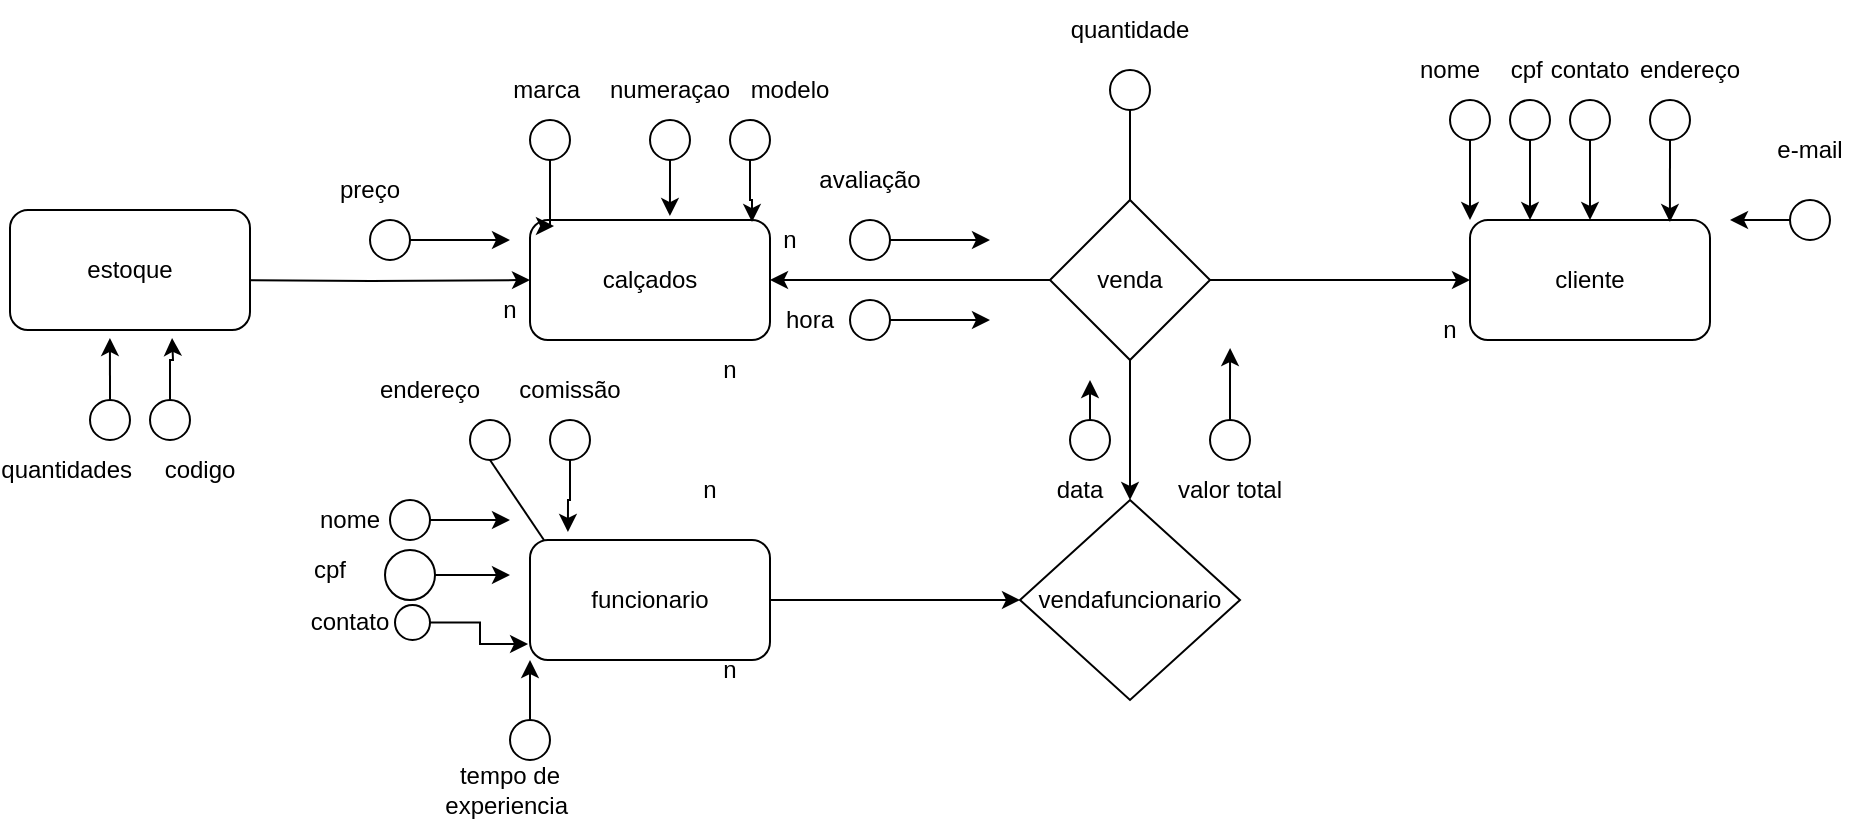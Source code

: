 <mxfile version="24.6.4" type="device">
  <diagram id="R2lEEEUBdFMjLlhIrx00" name="Page-1">
    <mxGraphModel dx="2283" dy="788" grid="1" gridSize="10" guides="1" tooltips="1" connect="1" arrows="1" fold="1" page="1" pageScale="1" pageWidth="850" pageHeight="1100" math="0" shadow="0" extFonts="Permanent Marker^https://fonts.googleapis.com/css?family=Permanent+Marker">
      <root>
        <mxCell id="0" />
        <mxCell id="1" parent="0" />
        <mxCell id="Sk57CoDipUcGn4FF0Fak-1" value="calçados" style="rounded=1;whiteSpace=wrap;html=1;" parent="1" vertex="1">
          <mxGeometry x="120" y="170" width="120" height="60" as="geometry" />
        </mxCell>
        <mxCell id="Sk57CoDipUcGn4FF0Fak-104" style="edgeStyle=orthogonalEdgeStyle;rounded=0;orthogonalLoop=1;jettySize=auto;html=1;entryX=0;entryY=0.5;entryDx=0;entryDy=0;exitX=1;exitY=0.5;exitDx=0;exitDy=0;" parent="1" target="Sk57CoDipUcGn4FF0Fak-1" edge="1">
          <mxGeometry relative="1" as="geometry">
            <mxPoint x="-40" y="200" as="sourcePoint" />
          </mxGeometry>
        </mxCell>
        <mxCell id="Sk57CoDipUcGn4FF0Fak-109" style="edgeStyle=orthogonalEdgeStyle;rounded=0;orthogonalLoop=1;jettySize=auto;html=1;exitX=1;exitY=0.5;exitDx=0;exitDy=0;entryX=0;entryY=0.5;entryDx=0;entryDy=0;" parent="1" source="Sk57CoDipUcGn4FF0Fak-114" target="Sk57CoDipUcGn4FF0Fak-13" edge="1">
          <mxGeometry relative="1" as="geometry">
            <mxPoint x="480" y="200" as="sourcePoint" />
          </mxGeometry>
        </mxCell>
        <mxCell id="Sk57CoDipUcGn4FF0Fak-113" style="edgeStyle=orthogonalEdgeStyle;rounded=0;orthogonalLoop=1;jettySize=auto;html=1;exitX=0;exitY=0.5;exitDx=0;exitDy=0;" parent="1" source="Sk57CoDipUcGn4FF0Fak-114" target="Sk57CoDipUcGn4FF0Fak-1" edge="1">
          <mxGeometry relative="1" as="geometry">
            <mxPoint x="360" y="200" as="sourcePoint" />
          </mxGeometry>
        </mxCell>
        <mxCell id="Sk57CoDipUcGn4FF0Fak-8" value="" style="ellipse;whiteSpace=wrap;html=1;" parent="1" vertex="1">
          <mxGeometry x="120" y="120" width="20" height="20" as="geometry" />
        </mxCell>
        <mxCell id="Sk57CoDipUcGn4FF0Fak-9" style="edgeStyle=orthogonalEdgeStyle;rounded=0;orthogonalLoop=1;jettySize=auto;html=1;entryX=0.1;entryY=0.05;entryDx=0;entryDy=0;entryPerimeter=0;" parent="1" source="Sk57CoDipUcGn4FF0Fak-8" target="Sk57CoDipUcGn4FF0Fak-1" edge="1">
          <mxGeometry relative="1" as="geometry">
            <Array as="points">
              <mxPoint x="130" y="173" />
            </Array>
          </mxGeometry>
        </mxCell>
        <mxCell id="Sk57CoDipUcGn4FF0Fak-10" value="" style="ellipse;whiteSpace=wrap;html=1;" parent="1" vertex="1">
          <mxGeometry x="180" y="120" width="20" height="20" as="geometry" />
        </mxCell>
        <mxCell id="Sk57CoDipUcGn4FF0Fak-13" value="cliente" style="rounded=1;whiteSpace=wrap;html=1;" parent="1" vertex="1">
          <mxGeometry x="590" y="170" width="120" height="60" as="geometry" />
        </mxCell>
        <mxCell id="Sk57CoDipUcGn4FF0Fak-14" value="marca&amp;nbsp;" style="text;html=1;align=center;verticalAlign=middle;whiteSpace=wrap;rounded=0;" parent="1" vertex="1">
          <mxGeometry x="100" y="90" width="60" height="30" as="geometry" />
        </mxCell>
        <mxCell id="Sk57CoDipUcGn4FF0Fak-16" value="numeraçao" style="text;html=1;align=center;verticalAlign=middle;whiteSpace=wrap;rounded=0;" parent="1" vertex="1">
          <mxGeometry x="160" y="90" width="60" height="30" as="geometry" />
        </mxCell>
        <mxCell id="Sk57CoDipUcGn4FF0Fak-25" style="edgeStyle=orthogonalEdgeStyle;rounded=0;orthogonalLoop=1;jettySize=auto;html=1;entryX=0;entryY=0;entryDx=0;entryDy=0;" parent="1" source="Sk57CoDipUcGn4FF0Fak-17" target="Sk57CoDipUcGn4FF0Fak-13" edge="1">
          <mxGeometry relative="1" as="geometry" />
        </mxCell>
        <mxCell id="Sk57CoDipUcGn4FF0Fak-17" value="" style="ellipse;whiteSpace=wrap;html=1;" parent="1" vertex="1">
          <mxGeometry x="580" y="110" width="20" height="20" as="geometry" />
        </mxCell>
        <mxCell id="Sk57CoDipUcGn4FF0Fak-21" style="edgeStyle=orthogonalEdgeStyle;rounded=0;orthogonalLoop=1;jettySize=auto;html=1;entryX=0.583;entryY=-0.033;entryDx=0;entryDy=0;entryPerimeter=0;" parent="1" source="Sk57CoDipUcGn4FF0Fak-10" target="Sk57CoDipUcGn4FF0Fak-1" edge="1">
          <mxGeometry relative="1" as="geometry" />
        </mxCell>
        <mxCell id="Sk57CoDipUcGn4FF0Fak-22" value="" style="ellipse;whiteSpace=wrap;html=1;" parent="1" vertex="1">
          <mxGeometry x="220" y="120" width="20" height="20" as="geometry" />
        </mxCell>
        <mxCell id="Sk57CoDipUcGn4FF0Fak-23" style="edgeStyle=orthogonalEdgeStyle;rounded=0;orthogonalLoop=1;jettySize=auto;html=1;entryX=0.925;entryY=0.017;entryDx=0;entryDy=0;entryPerimeter=0;" parent="1" source="Sk57CoDipUcGn4FF0Fak-22" target="Sk57CoDipUcGn4FF0Fak-1" edge="1">
          <mxGeometry relative="1" as="geometry" />
        </mxCell>
        <mxCell id="Sk57CoDipUcGn4FF0Fak-24" value="modelo" style="text;html=1;align=center;verticalAlign=middle;whiteSpace=wrap;rounded=0;" parent="1" vertex="1">
          <mxGeometry x="220" y="90" width="60" height="30" as="geometry" />
        </mxCell>
        <mxCell id="Sk57CoDipUcGn4FF0Fak-30" style="edgeStyle=orthogonalEdgeStyle;rounded=0;orthogonalLoop=1;jettySize=auto;html=1;entryX=0.25;entryY=0;entryDx=0;entryDy=0;" parent="1" source="Sk57CoDipUcGn4FF0Fak-26" target="Sk57CoDipUcGn4FF0Fak-13" edge="1">
          <mxGeometry relative="1" as="geometry" />
        </mxCell>
        <mxCell id="Sk57CoDipUcGn4FF0Fak-26" value="" style="ellipse;whiteSpace=wrap;html=1;" parent="1" vertex="1">
          <mxGeometry x="610" y="110" width="20" height="20" as="geometry" />
        </mxCell>
        <mxCell id="Sk57CoDipUcGn4FF0Fak-27" value="nome" style="text;html=1;align=center;verticalAlign=middle;whiteSpace=wrap;rounded=0;" parent="1" vertex="1">
          <mxGeometry x="550" y="80" width="60" height="30" as="geometry" />
        </mxCell>
        <mxCell id="Sk57CoDipUcGn4FF0Fak-32" value="cpf&amp;nbsp;" style="text;html=1;align=center;verticalAlign=middle;whiteSpace=wrap;rounded=0;" parent="1" vertex="1">
          <mxGeometry x="590" y="80" width="60" height="30" as="geometry" />
        </mxCell>
        <mxCell id="Sk57CoDipUcGn4FF0Fak-34" style="edgeStyle=orthogonalEdgeStyle;rounded=0;orthogonalLoop=1;jettySize=auto;html=1;entryX=0.5;entryY=0;entryDx=0;entryDy=0;" parent="1" source="Sk57CoDipUcGn4FF0Fak-33" target="Sk57CoDipUcGn4FF0Fak-13" edge="1">
          <mxGeometry relative="1" as="geometry" />
        </mxCell>
        <mxCell id="Sk57CoDipUcGn4FF0Fak-33" value="" style="ellipse;whiteSpace=wrap;html=1;" parent="1" vertex="1">
          <mxGeometry x="640" y="110" width="20" height="20" as="geometry" />
        </mxCell>
        <mxCell id="Sk57CoDipUcGn4FF0Fak-35" value="contato" style="text;html=1;align=center;verticalAlign=middle;whiteSpace=wrap;rounded=0;" parent="1" vertex="1">
          <mxGeometry x="620" y="80" width="60" height="30" as="geometry" />
        </mxCell>
        <mxCell id="Sk57CoDipUcGn4FF0Fak-36" value="" style="ellipse;whiteSpace=wrap;html=1;" parent="1" vertex="1">
          <mxGeometry x="680" y="110" width="20" height="20" as="geometry" />
        </mxCell>
        <mxCell id="Sk57CoDipUcGn4FF0Fak-37" style="edgeStyle=orthogonalEdgeStyle;rounded=0;orthogonalLoop=1;jettySize=auto;html=1;entryX=0.833;entryY=0.017;entryDx=0;entryDy=0;entryPerimeter=0;" parent="1" source="Sk57CoDipUcGn4FF0Fak-36" target="Sk57CoDipUcGn4FF0Fak-13" edge="1">
          <mxGeometry relative="1" as="geometry" />
        </mxCell>
        <mxCell id="Sk57CoDipUcGn4FF0Fak-38" value="endereço" style="text;html=1;align=center;verticalAlign=middle;whiteSpace=wrap;rounded=0;" parent="1" vertex="1">
          <mxGeometry x="670" y="80" width="60" height="30" as="geometry" />
        </mxCell>
        <mxCell id="Sk57CoDipUcGn4FF0Fak-40" style="edgeStyle=orthogonalEdgeStyle;rounded=0;orthogonalLoop=1;jettySize=auto;html=1;" parent="1" source="Sk57CoDipUcGn4FF0Fak-39" edge="1">
          <mxGeometry relative="1" as="geometry">
            <mxPoint x="720" y="170" as="targetPoint" />
          </mxGeometry>
        </mxCell>
        <mxCell id="Sk57CoDipUcGn4FF0Fak-39" value="" style="ellipse;whiteSpace=wrap;html=1;" parent="1" vertex="1">
          <mxGeometry x="750" y="160" width="20" height="20" as="geometry" />
        </mxCell>
        <mxCell id="Sk57CoDipUcGn4FF0Fak-41" value="e-mail" style="text;html=1;align=center;verticalAlign=middle;whiteSpace=wrap;rounded=0;" parent="1" vertex="1">
          <mxGeometry x="730" y="120" width="60" height="30" as="geometry" />
        </mxCell>
        <mxCell id="ivRZ29PfZ7hRcd5_CLwD-6" style="edgeStyle=orthogonalEdgeStyle;rounded=0;orthogonalLoop=1;jettySize=auto;html=1;entryX=0;entryY=0.5;entryDx=0;entryDy=0;" edge="1" parent="1" source="Sk57CoDipUcGn4FF0Fak-42" target="ivRZ29PfZ7hRcd5_CLwD-3">
          <mxGeometry relative="1" as="geometry" />
        </mxCell>
        <mxCell id="Sk57CoDipUcGn4FF0Fak-42" value="funcionario" style="rounded=1;whiteSpace=wrap;html=1;" parent="1" vertex="1">
          <mxGeometry x="120" y="330" width="120" height="60" as="geometry" />
        </mxCell>
        <mxCell id="Sk57CoDipUcGn4FF0Fak-44" style="edgeStyle=orthogonalEdgeStyle;rounded=0;orthogonalLoop=1;jettySize=auto;html=1;" parent="1" source="Sk57CoDipUcGn4FF0Fak-43" edge="1">
          <mxGeometry relative="1" as="geometry">
            <mxPoint x="110" y="180" as="targetPoint" />
          </mxGeometry>
        </mxCell>
        <mxCell id="Sk57CoDipUcGn4FF0Fak-43" value="" style="ellipse;whiteSpace=wrap;html=1;" parent="1" vertex="1">
          <mxGeometry x="40" y="170" width="20" height="20" as="geometry" />
        </mxCell>
        <mxCell id="Sk57CoDipUcGn4FF0Fak-45" value="preço" style="text;html=1;align=center;verticalAlign=middle;whiteSpace=wrap;rounded=0;" parent="1" vertex="1">
          <mxGeometry x="10" y="140" width="60" height="30" as="geometry" />
        </mxCell>
        <mxCell id="Sk57CoDipUcGn4FF0Fak-46" value="" style="ellipse;whiteSpace=wrap;html=1;" parent="1" vertex="1">
          <mxGeometry x="-100" y="260" width="20" height="20" as="geometry" />
        </mxCell>
        <mxCell id="Sk57CoDipUcGn4FF0Fak-48" style="edgeStyle=orthogonalEdgeStyle;rounded=0;orthogonalLoop=1;jettySize=auto;html=1;exitX=0.5;exitY=0;exitDx=0;exitDy=0;entryX=0.333;entryY=0.983;entryDx=0;entryDy=0;entryPerimeter=0;" parent="1" source="Sk57CoDipUcGn4FF0Fak-46" edge="1">
          <mxGeometry relative="1" as="geometry">
            <mxPoint x="-90.04" y="228.98" as="targetPoint" />
          </mxGeometry>
        </mxCell>
        <mxCell id="Sk57CoDipUcGn4FF0Fak-49" value="quantidades&amp;nbsp;" style="text;html=1;align=center;verticalAlign=middle;whiteSpace=wrap;rounded=0;" parent="1" vertex="1">
          <mxGeometry x="-140" y="280" width="60" height="30" as="geometry" />
        </mxCell>
        <mxCell id="Sk57CoDipUcGn4FF0Fak-50" value="" style="ellipse;whiteSpace=wrap;html=1;aspect=fixed;" parent="1" vertex="1">
          <mxGeometry x="-70" y="260" width="20" height="20" as="geometry" />
        </mxCell>
        <mxCell id="Sk57CoDipUcGn4FF0Fak-51" style="edgeStyle=orthogonalEdgeStyle;rounded=0;orthogonalLoop=1;jettySize=auto;html=1;entryX=0.592;entryY=0.983;entryDx=0;entryDy=0;entryPerimeter=0;" parent="1" source="Sk57CoDipUcGn4FF0Fak-50" edge="1">
          <mxGeometry relative="1" as="geometry">
            <mxPoint x="-58.96" y="228.98" as="targetPoint" />
          </mxGeometry>
        </mxCell>
        <mxCell id="Sk57CoDipUcGn4FF0Fak-52" value="codigo" style="text;html=1;align=center;verticalAlign=middle;whiteSpace=wrap;rounded=0;" parent="1" vertex="1">
          <mxGeometry x="-70" y="280" width="50" height="30" as="geometry" />
        </mxCell>
        <mxCell id="Sk57CoDipUcGn4FF0Fak-54" value="" style="ellipse;whiteSpace=wrap;html=1;aspect=fixed;" parent="1" vertex="1">
          <mxGeometry x="460" y="270" width="20" height="20" as="geometry" />
        </mxCell>
        <mxCell id="Sk57CoDipUcGn4FF0Fak-55" style="edgeStyle=orthogonalEdgeStyle;rounded=0;orthogonalLoop=1;jettySize=auto;html=1;entryX=0.917;entryY=1.067;entryDx=0;entryDy=0;entryPerimeter=0;" parent="1" source="Sk57CoDipUcGn4FF0Fak-54" edge="1">
          <mxGeometry relative="1" as="geometry">
            <mxPoint x="470.04" y="234.02" as="targetPoint" />
          </mxGeometry>
        </mxCell>
        <mxCell id="Sk57CoDipUcGn4FF0Fak-56" value="valor total" style="text;html=1;align=center;verticalAlign=middle;whiteSpace=wrap;rounded=0;" parent="1" vertex="1">
          <mxGeometry x="440" y="290" width="60" height="30" as="geometry" />
        </mxCell>
        <mxCell id="Sk57CoDipUcGn4FF0Fak-57" value="quantidade" style="text;html=1;align=center;verticalAlign=middle;whiteSpace=wrap;rounded=0;" parent="1" vertex="1">
          <mxGeometry x="390" y="60" width="60" height="30" as="geometry" />
        </mxCell>
        <mxCell id="Sk57CoDipUcGn4FF0Fak-59" style="edgeStyle=orthogonalEdgeStyle;rounded=0;orthogonalLoop=1;jettySize=auto;html=1;entryX=0.5;entryY=1;entryDx=0;entryDy=0;" parent="1" source="Sk57CoDipUcGn4FF0Fak-58" edge="1">
          <mxGeometry relative="1" as="geometry">
            <mxPoint x="420" y="230" as="targetPoint" />
          </mxGeometry>
        </mxCell>
        <mxCell id="Sk57CoDipUcGn4FF0Fak-58" value="" style="ellipse;whiteSpace=wrap;html=1;aspect=fixed;" parent="1" vertex="1">
          <mxGeometry x="410" y="95" width="20" height="20" as="geometry" />
        </mxCell>
        <mxCell id="ivRZ29PfZ7hRcd5_CLwD-8" style="edgeStyle=orthogonalEdgeStyle;rounded=0;orthogonalLoop=1;jettySize=auto;html=1;exitX=0.5;exitY=0;exitDx=0;exitDy=0;" edge="1" parent="1" source="Sk57CoDipUcGn4FF0Fak-61">
          <mxGeometry relative="1" as="geometry">
            <mxPoint x="400" y="250" as="targetPoint" />
          </mxGeometry>
        </mxCell>
        <mxCell id="Sk57CoDipUcGn4FF0Fak-61" value="" style="ellipse;whiteSpace=wrap;html=1;aspect=fixed;" parent="1" vertex="1">
          <mxGeometry x="390" y="270" width="20" height="20" as="geometry" />
        </mxCell>
        <mxCell id="Sk57CoDipUcGn4FF0Fak-64" value="data" style="text;html=1;align=center;verticalAlign=middle;whiteSpace=wrap;rounded=0;" parent="1" vertex="1">
          <mxGeometry x="365" y="290" width="60" height="30" as="geometry" />
        </mxCell>
        <mxCell id="Sk57CoDipUcGn4FF0Fak-66" style="edgeStyle=orthogonalEdgeStyle;rounded=0;orthogonalLoop=1;jettySize=auto;html=1;" parent="1" source="Sk57CoDipUcGn4FF0Fak-65" edge="1">
          <mxGeometry relative="1" as="geometry">
            <mxPoint x="350" y="220" as="targetPoint" />
          </mxGeometry>
        </mxCell>
        <mxCell id="Sk57CoDipUcGn4FF0Fak-65" value="" style="ellipse;whiteSpace=wrap;html=1;aspect=fixed;" parent="1" vertex="1">
          <mxGeometry x="280" y="210" width="20" height="20" as="geometry" />
        </mxCell>
        <mxCell id="Sk57CoDipUcGn4FF0Fak-67" value="hora" style="text;html=1;align=center;verticalAlign=middle;whiteSpace=wrap;rounded=0;" parent="1" vertex="1">
          <mxGeometry x="230" y="205" width="60" height="30" as="geometry" />
        </mxCell>
        <mxCell id="Sk57CoDipUcGn4FF0Fak-72" style="edgeStyle=orthogonalEdgeStyle;rounded=0;orthogonalLoop=1;jettySize=auto;html=1;" parent="1" source="Sk57CoDipUcGn4FF0Fak-71" edge="1">
          <mxGeometry relative="1" as="geometry">
            <mxPoint x="110" y="320" as="targetPoint" />
          </mxGeometry>
        </mxCell>
        <mxCell id="Sk57CoDipUcGn4FF0Fak-71" value="" style="ellipse;whiteSpace=wrap;html=1;aspect=fixed;" parent="1" vertex="1">
          <mxGeometry x="50" y="310" width="20" height="20" as="geometry" />
        </mxCell>
        <mxCell id="Sk57CoDipUcGn4FF0Fak-74" value="nome" style="text;html=1;align=center;verticalAlign=middle;whiteSpace=wrap;rounded=0;" parent="1" vertex="1">
          <mxGeometry y="305" width="60" height="30" as="geometry" />
        </mxCell>
        <mxCell id="Sk57CoDipUcGn4FF0Fak-76" style="edgeStyle=orthogonalEdgeStyle;rounded=0;orthogonalLoop=1;jettySize=auto;html=1;" parent="1" source="Sk57CoDipUcGn4FF0Fak-75" edge="1">
          <mxGeometry relative="1" as="geometry">
            <mxPoint x="110" y="347.5" as="targetPoint" />
          </mxGeometry>
        </mxCell>
        <mxCell id="Sk57CoDipUcGn4FF0Fak-75" value="" style="ellipse;whiteSpace=wrap;html=1;aspect=fixed;" parent="1" vertex="1">
          <mxGeometry x="47.5" y="335" width="25" height="25" as="geometry" />
        </mxCell>
        <mxCell id="Sk57CoDipUcGn4FF0Fak-77" value="cpf" style="text;html=1;align=center;verticalAlign=middle;whiteSpace=wrap;rounded=0;" parent="1" vertex="1">
          <mxGeometry x="-10" y="330" width="60" height="30" as="geometry" />
        </mxCell>
        <mxCell id="Sk57CoDipUcGn4FF0Fak-79" value="" style="ellipse;whiteSpace=wrap;html=1;aspect=fixed;" parent="1" vertex="1">
          <mxGeometry x="52.5" y="362.5" width="17.5" height="17.5" as="geometry" />
        </mxCell>
        <mxCell id="Sk57CoDipUcGn4FF0Fak-80" style="edgeStyle=orthogonalEdgeStyle;rounded=0;orthogonalLoop=1;jettySize=auto;html=1;entryX=-0.008;entryY=0.867;entryDx=0;entryDy=0;entryPerimeter=0;" parent="1" source="Sk57CoDipUcGn4FF0Fak-79" target="Sk57CoDipUcGn4FF0Fak-42" edge="1">
          <mxGeometry relative="1" as="geometry" />
        </mxCell>
        <mxCell id="Sk57CoDipUcGn4FF0Fak-81" value="contato" style="text;html=1;align=center;verticalAlign=middle;whiteSpace=wrap;rounded=0;" parent="1" vertex="1">
          <mxGeometry y="356" width="60" height="30" as="geometry" />
        </mxCell>
        <mxCell id="Sk57CoDipUcGn4FF0Fak-82" value="" style="ellipse;whiteSpace=wrap;html=1;aspect=fixed;" parent="1" vertex="1">
          <mxGeometry x="90" y="270" width="20" height="20" as="geometry" />
        </mxCell>
        <mxCell id="Sk57CoDipUcGn4FF0Fak-83" value="" style="endArrow=none;html=1;rounded=0;entryX=0.5;entryY=1;entryDx=0;entryDy=0;exitX=0.058;exitY=0;exitDx=0;exitDy=0;exitPerimeter=0;" parent="1" source="Sk57CoDipUcGn4FF0Fak-42" target="Sk57CoDipUcGn4FF0Fak-82" edge="1">
          <mxGeometry width="50" height="50" relative="1" as="geometry">
            <mxPoint x="100" y="320" as="sourcePoint" />
            <mxPoint x="150" y="270" as="targetPoint" />
          </mxGeometry>
        </mxCell>
        <mxCell id="Sk57CoDipUcGn4FF0Fak-84" value="endereço" style="text;html=1;align=center;verticalAlign=middle;whiteSpace=wrap;rounded=0;" parent="1" vertex="1">
          <mxGeometry x="40" y="240" width="60" height="30" as="geometry" />
        </mxCell>
        <mxCell id="Sk57CoDipUcGn4FF0Fak-86" style="edgeStyle=orthogonalEdgeStyle;rounded=0;orthogonalLoop=1;jettySize=auto;html=1;entryX=0;entryY=1;entryDx=0;entryDy=0;" parent="1" source="Sk57CoDipUcGn4FF0Fak-85" target="Sk57CoDipUcGn4FF0Fak-42" edge="1">
          <mxGeometry relative="1" as="geometry" />
        </mxCell>
        <mxCell id="Sk57CoDipUcGn4FF0Fak-85" value="" style="ellipse;whiteSpace=wrap;html=1;aspect=fixed;" parent="1" vertex="1">
          <mxGeometry x="110" y="420" width="20" height="20" as="geometry" />
        </mxCell>
        <mxCell id="Sk57CoDipUcGn4FF0Fak-87" value="tempo de experiencia&amp;nbsp;" style="text;html=1;align=center;verticalAlign=middle;whiteSpace=wrap;rounded=0;" parent="1" vertex="1">
          <mxGeometry x="80" y="440" width="60" height="30" as="geometry" />
        </mxCell>
        <mxCell id="Sk57CoDipUcGn4FF0Fak-89" style="edgeStyle=orthogonalEdgeStyle;rounded=0;orthogonalLoop=1;jettySize=auto;html=1;" parent="1" source="Sk57CoDipUcGn4FF0Fak-88" edge="1">
          <mxGeometry relative="1" as="geometry">
            <mxPoint x="350" y="180" as="targetPoint" />
          </mxGeometry>
        </mxCell>
        <mxCell id="Sk57CoDipUcGn4FF0Fak-88" value="" style="ellipse;whiteSpace=wrap;html=1;aspect=fixed;" parent="1" vertex="1">
          <mxGeometry x="280" y="170" width="20" height="20" as="geometry" />
        </mxCell>
        <mxCell id="Sk57CoDipUcGn4FF0Fak-90" value="avaliação" style="text;html=1;align=center;verticalAlign=middle;whiteSpace=wrap;rounded=0;" parent="1" vertex="1">
          <mxGeometry x="260" y="135" width="60" height="30" as="geometry" />
        </mxCell>
        <mxCell id="Sk57CoDipUcGn4FF0Fak-91" value="" style="ellipse;whiteSpace=wrap;html=1;aspect=fixed;" parent="1" vertex="1">
          <mxGeometry x="130" y="270" width="20" height="20" as="geometry" />
        </mxCell>
        <mxCell id="Sk57CoDipUcGn4FF0Fak-92" style="edgeStyle=orthogonalEdgeStyle;rounded=0;orthogonalLoop=1;jettySize=auto;html=1;entryX=0.158;entryY=-0.067;entryDx=0;entryDy=0;entryPerimeter=0;" parent="1" source="Sk57CoDipUcGn4FF0Fak-91" target="Sk57CoDipUcGn4FF0Fak-42" edge="1">
          <mxGeometry relative="1" as="geometry" />
        </mxCell>
        <mxCell id="Sk57CoDipUcGn4FF0Fak-93" value="comissão" style="text;html=1;align=center;verticalAlign=middle;whiteSpace=wrap;rounded=0;" parent="1" vertex="1">
          <mxGeometry x="110" y="240" width="60" height="30" as="geometry" />
        </mxCell>
        <mxCell id="Sk57CoDipUcGn4FF0Fak-94" value="n" style="text;html=1;align=center;verticalAlign=middle;whiteSpace=wrap;rounded=0;" parent="1" vertex="1">
          <mxGeometry x="220" y="165" width="60" height="30" as="geometry" />
        </mxCell>
        <mxCell id="Sk57CoDipUcGn4FF0Fak-97" value="1" style="text;html=1;align=center;verticalAlign=middle;whiteSpace=wrap;rounded=0;" parent="1" vertex="1">
          <mxGeometry x="-70" y="165" width="60" height="30" as="geometry" />
        </mxCell>
        <mxCell id="Sk57CoDipUcGn4FF0Fak-98" value="n" style="text;html=1;align=center;verticalAlign=middle;whiteSpace=wrap;rounded=0;" parent="1" vertex="1">
          <mxGeometry x="80" y="200" width="60" height="30" as="geometry" />
        </mxCell>
        <mxCell id="Sk57CoDipUcGn4FF0Fak-100" value="n" style="text;html=1;align=center;verticalAlign=middle;whiteSpace=wrap;rounded=0;" parent="1" vertex="1">
          <mxGeometry x="550" y="210" width="60" height="30" as="geometry" />
        </mxCell>
        <mxCell id="Sk57CoDipUcGn4FF0Fak-101" value="n" style="text;html=1;align=center;verticalAlign=middle;whiteSpace=wrap;rounded=0;" parent="1" vertex="1">
          <mxGeometry x="190" y="380" width="60" height="30" as="geometry" />
        </mxCell>
        <mxCell id="Sk57CoDipUcGn4FF0Fak-102" value="n" style="text;html=1;align=center;verticalAlign=middle;whiteSpace=wrap;rounded=0;" parent="1" vertex="1">
          <mxGeometry x="190" y="230" width="60" height="30" as="geometry" />
        </mxCell>
        <mxCell id="Sk57CoDipUcGn4FF0Fak-103" value="n" style="text;html=1;align=center;verticalAlign=middle;whiteSpace=wrap;rounded=0;" parent="1" vertex="1">
          <mxGeometry x="180" y="290" width="60" height="30" as="geometry" />
        </mxCell>
        <mxCell id="ivRZ29PfZ7hRcd5_CLwD-7" style="edgeStyle=orthogonalEdgeStyle;rounded=0;orthogonalLoop=1;jettySize=auto;html=1;exitX=0.5;exitY=1;exitDx=0;exitDy=0;" edge="1" parent="1" source="Sk57CoDipUcGn4FF0Fak-114" target="ivRZ29PfZ7hRcd5_CLwD-3">
          <mxGeometry relative="1" as="geometry" />
        </mxCell>
        <mxCell id="Sk57CoDipUcGn4FF0Fak-114" value="venda" style="rhombus;whiteSpace=wrap;html=1;" parent="1" vertex="1">
          <mxGeometry x="380" y="160" width="80" height="80" as="geometry" />
        </mxCell>
        <mxCell id="ivRZ29PfZ7hRcd5_CLwD-4" value="estoque" style="rounded=1;whiteSpace=wrap;html=1;" vertex="1" parent="1">
          <mxGeometry x="-140" y="165" width="120" height="60" as="geometry" />
        </mxCell>
        <mxCell id="ivRZ29PfZ7hRcd5_CLwD-3" value="vendafuncionario" style="rhombus;whiteSpace=wrap;html=1;" vertex="1" parent="1">
          <mxGeometry x="365" y="310" width="110" height="100" as="geometry" />
        </mxCell>
      </root>
    </mxGraphModel>
  </diagram>
</mxfile>

